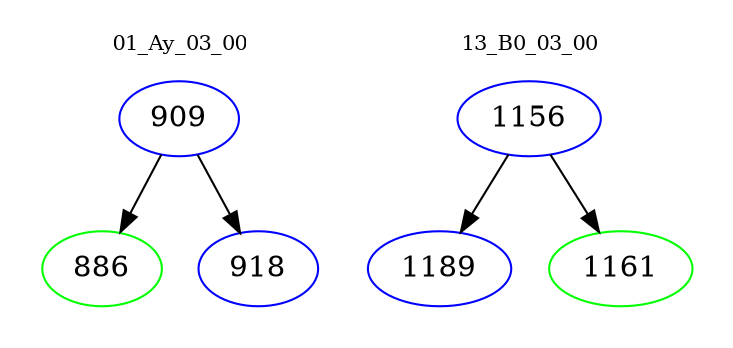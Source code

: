digraph{
subgraph cluster_0 {
color = white
label = "01_Ay_03_00";
fontsize=10;
T0_909 [label="909", color="blue"]
T0_909 -> T0_886 [color="black"]
T0_886 [label="886", color="green"]
T0_909 -> T0_918 [color="black"]
T0_918 [label="918", color="blue"]
}
subgraph cluster_1 {
color = white
label = "13_B0_03_00";
fontsize=10;
T1_1156 [label="1156", color="blue"]
T1_1156 -> T1_1189 [color="black"]
T1_1189 [label="1189", color="blue"]
T1_1156 -> T1_1161 [color="black"]
T1_1161 [label="1161", color="green"]
}
}

